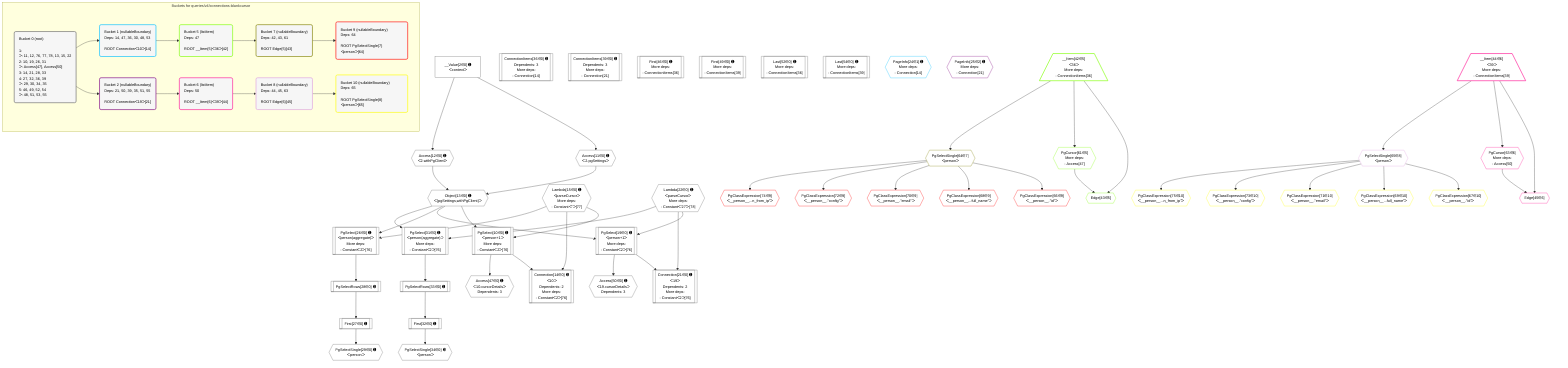 %%{init: {'themeVariables': { 'fontSize': '12px'}}}%%
graph TD
    classDef path fill:#eee,stroke:#000,color:#000
    classDef plan fill:#fff,stroke-width:1px,color:#000
    classDef itemplan fill:#fff,stroke-width:2px,color:#000
    classDef unbatchedplan fill:#dff,stroke-width:1px,color:#000
    classDef sideeffectplan fill:#fcc,stroke-width:2px,color:#000
    classDef bucket fill:#f6f6f6,color:#000,stroke-width:2px,text-align:left

    subgraph "Buckets for queries/v4/connections-blankcursor"
    Bucket0("Bucket 0 (root)<br /><br />1: <br />ᐳ: 11, 12, 76, 77, 78, 13, 15, 22<br />2: 10, 19, 26, 31<br />ᐳ: Access[47], Access[50]<br />3: 14, 21, 28, 33<br />4: 27, 32, 36, 39<br />ᐳ: 29, 30, 34, 35<br />5: 46, 49, 52, 54<br />ᐳ: 48, 51, 53, 55"):::bucket
    Bucket1("Bucket 1 (nullableBoundary)<br />Deps: 14, 47, 36, 30, 48, 53<br /><br />ROOT Connectionᐸ10ᐳ[14]"):::bucket
    Bucket2("Bucket 2 (nullableBoundary)<br />Deps: 21, 50, 39, 35, 51, 55<br /><br />ROOT Connectionᐸ19ᐳ[21]"):::bucket
    Bucket5("Bucket 5 (listItem)<br />Deps: 47<br /><br />ROOT __Item{5}ᐸ36ᐳ[42]"):::bucket
    Bucket6("Bucket 6 (listItem)<br />Deps: 50<br /><br />ROOT __Item{6}ᐸ39ᐳ[44]"):::bucket
    Bucket7("Bucket 7 (nullableBoundary)<br />Deps: 42, 43, 61<br /><br />ROOT Edge{5}[43]"):::bucket
    Bucket8("Bucket 8 (nullableBoundary)<br />Deps: 44, 45, 63<br /><br />ROOT Edge{6}[45]"):::bucket
    Bucket9("Bucket 9 (nullableBoundary)<br />Deps: 64<br /><br />ROOT PgSelectSingle{7}ᐸpersonᐳ[64]"):::bucket
    Bucket10("Bucket 10 (nullableBoundary)<br />Deps: 65<br /><br />ROOT PgSelectSingle{8}ᐸpersonᐳ[65]"):::bucket
    end
    Bucket0 --> Bucket1 & Bucket2
    Bucket1 --> Bucket5
    Bucket2 --> Bucket6
    Bucket5 --> Bucket7
    Bucket6 --> Bucket8
    Bucket7 --> Bucket9
    Bucket8 --> Bucket10

    %% plan dependencies
    PgSelect10[["PgSelect[10∈0] ➊<br />ᐸperson+1ᐳ<br />More deps:<br />- Constantᐸ2ᐳ[76]"]]:::plan
    Object13{{"Object[13∈0] ➊<br />ᐸ{pgSettings,withPgClient}ᐳ"}}:::plan
    Lambda15{{"Lambda[15∈0] ➊<br />ᐸparseCursorᐳ<br />More deps:<br />- Constantᐸ''ᐳ[77]"}}:::plan
    Object13 & Lambda15 --> PgSelect10
    Connection14[["Connection[14∈0] ➊<br />ᐸ10ᐳ<br />Dependents: 2<br />More deps:<br />- Constantᐸ2ᐳ[76]"]]:::plan
    PgSelect10 & Lambda15 --> Connection14
    PgSelect19[["PgSelect[19∈0] ➊<br />ᐸperson+1ᐳ<br />More deps:<br />- Constantᐸ2ᐳ[76]"]]:::plan
    Lambda22{{"Lambda[22∈0] ➊<br />ᐸparseCursorᐳ<br />More deps:<br />- Constantᐸ'27'ᐳ[78]"}}:::plan
    Object13 & Lambda22 --> PgSelect19
    Connection21[["Connection[21∈0] ➊<br />ᐸ19ᐳ<br />Dependents: 2<br />More deps:<br />- Constantᐸ2ᐳ[76]"]]:::plan
    PgSelect19 & Lambda22 --> Connection21
    PgSelect26[["PgSelect[26∈0] ➊<br />ᐸperson(aggregate)ᐳ<br />More deps:<br />- Constantᐸ2ᐳ[76]"]]:::plan
    Object13 & Lambda15 --> PgSelect26
    PgSelect31[["PgSelect[31∈0] ➊<br />ᐸperson(aggregate)ᐳ<br />More deps:<br />- Constantᐸ2ᐳ[76]"]]:::plan
    Object13 & Lambda22 --> PgSelect31
    Access11{{"Access[11∈0] ➊<br />ᐸ2.pgSettingsᐳ"}}:::plan
    Access12{{"Access[12∈0] ➊<br />ᐸ2.withPgClientᐳ"}}:::plan
    Access11 & Access12 --> Object13
    __Value2["__Value[2∈0] ➊<br />ᐸcontextᐳ"]:::plan
    __Value2 --> Access11
    __Value2 --> Access12
    First27[["First[27∈0] ➊"]]:::plan
    PgSelectRows28[["PgSelectRows[28∈0] ➊"]]:::plan
    PgSelectRows28 --> First27
    PgSelect26 --> PgSelectRows28
    PgSelectSingle29{{"PgSelectSingle[29∈0] ➊<br />ᐸpersonᐳ"}}:::plan
    First27 --> PgSelectSingle29
    First32[["First[32∈0] ➊"]]:::plan
    PgSelectRows33[["PgSelectRows[33∈0] ➊"]]:::plan
    PgSelectRows33 --> First32
    PgSelect31 --> PgSelectRows33
    PgSelectSingle34{{"PgSelectSingle[34∈0] ➊<br />ᐸpersonᐳ"}}:::plan
    First32 --> PgSelectSingle34
    ConnectionItems36[["ConnectionItems[36∈0] ➊<br />Dependents: 3<br />More deps:<br />- Connection[14]"]]:::plan
    ConnectionItems39[["ConnectionItems[39∈0] ➊<br />Dependents: 3<br />More deps:<br />- Connection[21]"]]:::plan
    First46[["First[46∈0] ➊<br />More deps:<br />- ConnectionItems[36]"]]:::plan
    Access47{{"Access[47∈0] ➊<br />ᐸ10.cursorDetailsᐳ<br />Dependents: 3"}}:::plan
    PgSelect10 --> Access47
    First49[["First[49∈0] ➊<br />More deps:<br />- ConnectionItems[39]"]]:::plan
    Access50{{"Access[50∈0] ➊<br />ᐸ19.cursorDetailsᐳ<br />Dependents: 3"}}:::plan
    PgSelect19 --> Access50
    Last52[["Last[52∈0] ➊<br />More deps:<br />- ConnectionItems[36]"]]:::plan
    Last54[["Last[54∈0] ➊<br />More deps:<br />- ConnectionItems[39]"]]:::plan
    PageInfo24{{"PageInfo[24∈1] ➊<br />More deps:<br />- Connection[14]"}}:::plan
    PageInfo25{{"PageInfo[25∈2] ➊<br />More deps:<br />- Connection[21]"}}:::plan
    Edge43{{"Edge[43∈5]"}}:::plan
    __Item42[/"__Item[42∈5]<br />ᐸ36ᐳ<br />More deps:<br />- ConnectionItems[36]"\]:::itemplan
    PgCursor61{{"PgCursor[61∈5]<br />More deps:<br />- Access[47]"}}:::plan
    __Item42 & PgCursor61 --> Edge43
    __Item42 --> PgCursor61
    Edge45{{"Edge[45∈6]"}}:::plan
    __Item44[/"__Item[44∈6]<br />ᐸ39ᐳ<br />More deps:<br />- ConnectionItems[39]"\]:::itemplan
    PgCursor63{{"PgCursor[63∈6]<br />More deps:<br />- Access[50]"}}:::plan
    __Item44 & PgCursor63 --> Edge45
    __Item44 --> PgCursor63
    PgSelectSingle64{{"PgSelectSingle[64∈7]<br />ᐸpersonᐳ"}}:::plan
    __Item42 --> PgSelectSingle64
    PgSelectSingle65{{"PgSelectSingle[65∈8]<br />ᐸpersonᐳ"}}:::plan
    __Item44 --> PgSelectSingle65
    PgClassExpression66{{"PgClassExpression[66∈9]<br />ᐸ__person__.”id”ᐳ"}}:::plan
    PgSelectSingle64 --> PgClassExpression66
    PgClassExpression68{{"PgClassExpression[68∈9]<br />ᐸ__person__...full_name”ᐳ"}}:::plan
    PgSelectSingle64 --> PgClassExpression68
    PgClassExpression70{{"PgClassExpression[70∈9]<br />ᐸ__person__.”email”ᐳ"}}:::plan
    PgSelectSingle64 --> PgClassExpression70
    PgClassExpression72{{"PgClassExpression[72∈9]<br />ᐸ__person__.”config”ᐳ"}}:::plan
    PgSelectSingle64 --> PgClassExpression72
    PgClassExpression74{{"PgClassExpression[74∈9]<br />ᐸ__person__...n_from_ip”ᐳ"}}:::plan
    PgSelectSingle64 --> PgClassExpression74
    PgClassExpression67{{"PgClassExpression[67∈10]<br />ᐸ__person__.”id”ᐳ"}}:::plan
    PgSelectSingle65 --> PgClassExpression67
    PgClassExpression69{{"PgClassExpression[69∈10]<br />ᐸ__person__...full_name”ᐳ"}}:::plan
    PgSelectSingle65 --> PgClassExpression69
    PgClassExpression71{{"PgClassExpression[71∈10]<br />ᐸ__person__.”email”ᐳ"}}:::plan
    PgSelectSingle65 --> PgClassExpression71
    PgClassExpression73{{"PgClassExpression[73∈10]<br />ᐸ__person__.”config”ᐳ"}}:::plan
    PgSelectSingle65 --> PgClassExpression73
    PgClassExpression75{{"PgClassExpression[75∈10]<br />ᐸ__person__...n_from_ip”ᐳ"}}:::plan
    PgSelectSingle65 --> PgClassExpression75

    %% define steps
    classDef bucket0 stroke:#696969
    class Bucket0,__Value2,PgSelect10,Access11,Access12,Object13,Connection14,Lambda15,PgSelect19,Connection21,Lambda22,PgSelect26,First27,PgSelectRows28,PgSelectSingle29,PgSelect31,First32,PgSelectRows33,PgSelectSingle34,ConnectionItems36,ConnectionItems39,First46,Access47,First49,Access50,Last52,Last54 bucket0
    classDef bucket1 stroke:#00bfff
    class Bucket1,PageInfo24 bucket1
    classDef bucket2 stroke:#7f007f
    class Bucket2,PageInfo25 bucket2
    classDef bucket5 stroke:#7fff00
    class Bucket5,__Item42,Edge43,PgCursor61 bucket5
    classDef bucket6 stroke:#ff1493
    class Bucket6,__Item44,Edge45,PgCursor63 bucket6
    classDef bucket7 stroke:#808000
    class Bucket7,PgSelectSingle64 bucket7
    classDef bucket8 stroke:#dda0dd
    class Bucket8,PgSelectSingle65 bucket8
    classDef bucket9 stroke:#ff0000
    class Bucket9,PgClassExpression66,PgClassExpression68,PgClassExpression70,PgClassExpression72,PgClassExpression74 bucket9
    classDef bucket10 stroke:#ffff00
    class Bucket10,PgClassExpression67,PgClassExpression69,PgClassExpression71,PgClassExpression73,PgClassExpression75 bucket10